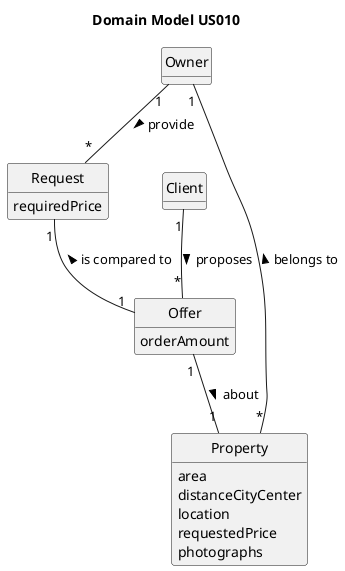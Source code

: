 @startuml
skinparam monochrome true
skinparam packageStyle rectangle
skinparam shadowing false

'left to right direction

skinparam classAttributeIconSize 0

hide circle
hide methods

title Domain Model US010

class Property {
    area
    distanceCityCenter
    location
    requestedPrice
    photographs
}

class Request {
    requiredPrice
}

class Offer {
    orderAmount
}


Owner "1" -- "*" Property : belongs to <
Owner "1" -- "*" Request : provide >

Offer "1" -- "1" Property : about >
Client "1" -- "*" Offer : proposes >

Offer "1" -up- "1" Request : is compared to >
@enduml